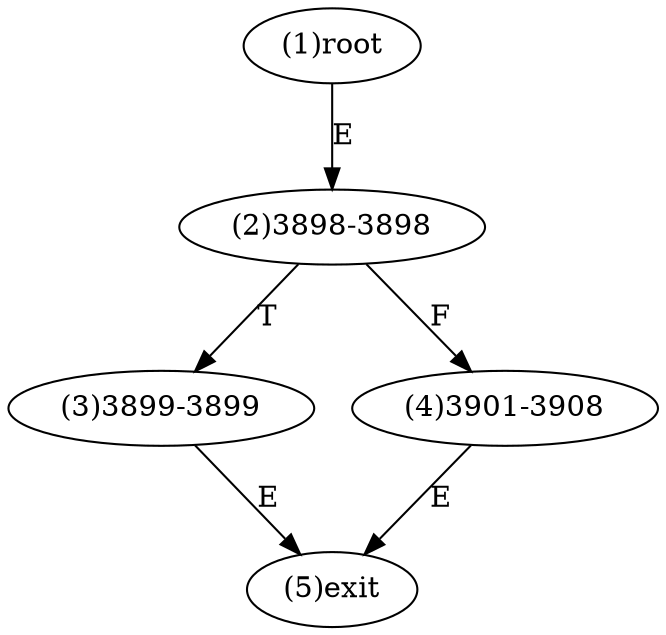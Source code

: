 digraph "" { 
1[ label="(1)root"];
2[ label="(2)3898-3898"];
3[ label="(3)3899-3899"];
4[ label="(4)3901-3908"];
5[ label="(5)exit"];
1->2[ label="E"];
2->4[ label="F"];
2->3[ label="T"];
3->5[ label="E"];
4->5[ label="E"];
}